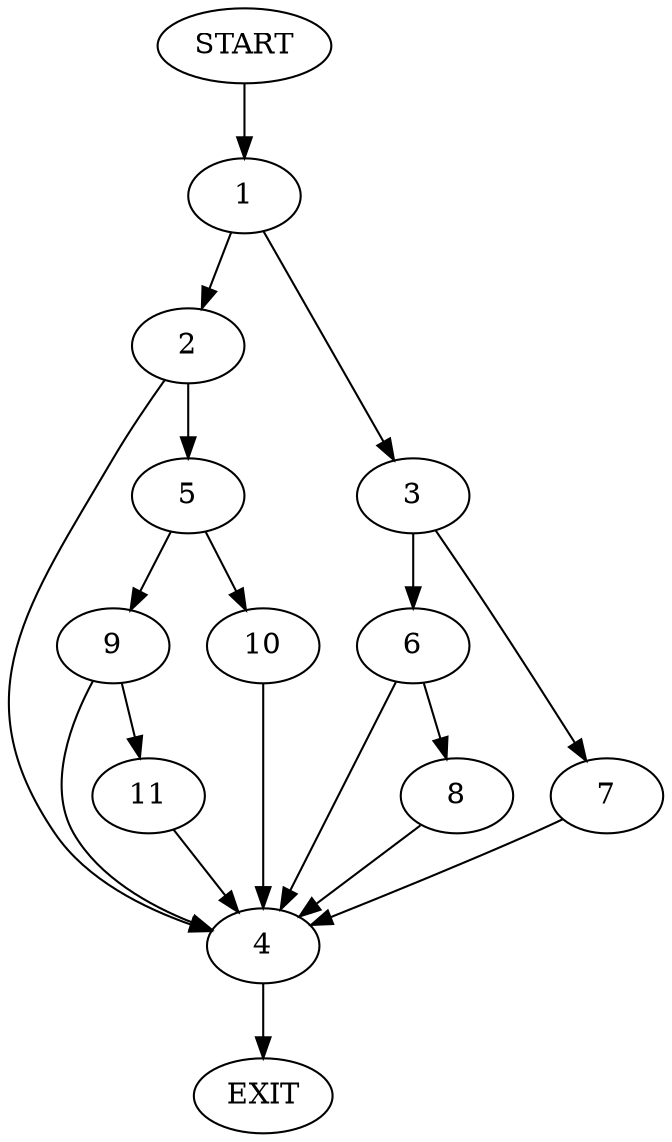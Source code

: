 digraph {
0 [label="START"]
12 [label="EXIT"]
0 -> 1
1 -> 2
1 -> 3
2 -> 4
2 -> 5
3 -> 6
3 -> 7
7 -> 4
6 -> 8
6 -> 4
4 -> 12
8 -> 4
5 -> 9
5 -> 10
10 -> 4
9 -> 4
9 -> 11
11 -> 4
}
